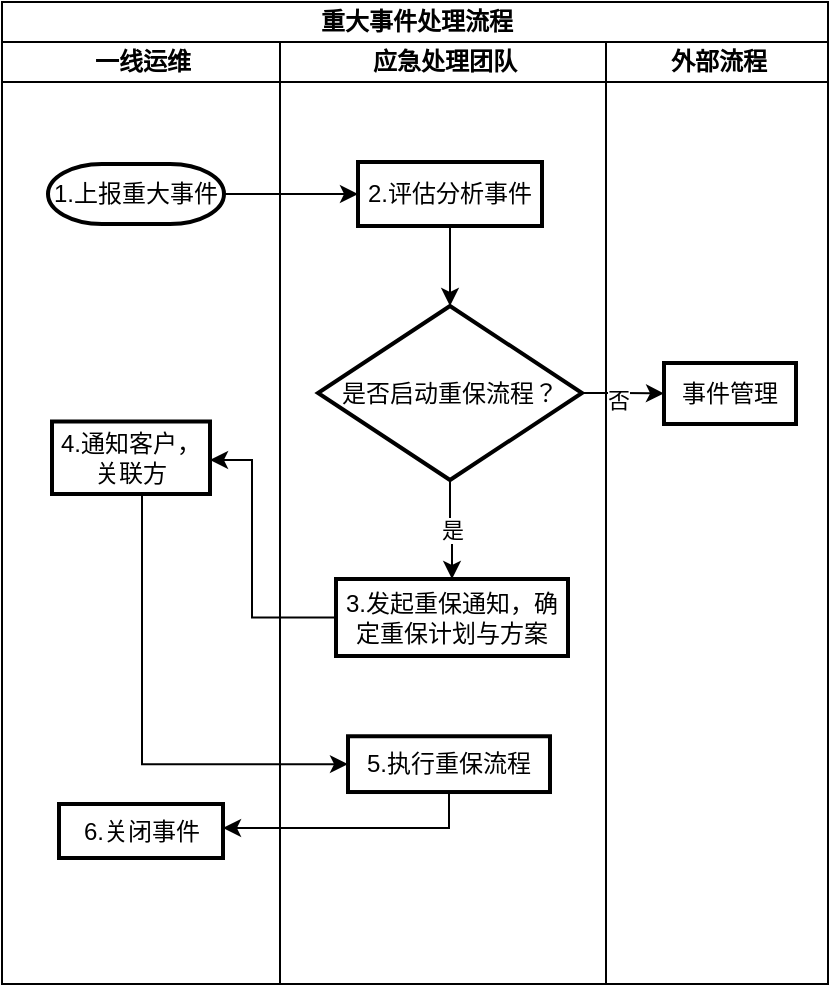 <mxfile version="21.6.8" type="github">
  <diagram name="第 1 页" id="BFa8TH5ItO02IadE21Wm">
    <mxGraphModel dx="971" dy="605" grid="0" gridSize="10" guides="1" tooltips="1" connect="1" arrows="1" fold="1" page="0" pageScale="1" pageWidth="827" pageHeight="1169" math="0" shadow="0">
      <root>
        <mxCell id="0" />
        <mxCell id="1" parent="0" />
        <mxCell id="cXwWaO3oJ8aVy1YwnYPj-1" value="重大事件处理流程" style="swimlane;childLayout=stackLayout;resizeParent=1;resizeParentMax=0;startSize=20;html=1;" vertex="1" parent="1">
          <mxGeometry x="233.0" y="74" width="413.0" height="491.0" as="geometry" />
        </mxCell>
        <mxCell id="cXwWaO3oJ8aVy1YwnYPj-3" value="一线运维" style="swimlane;startSize=20;html=1;" vertex="1" parent="cXwWaO3oJ8aVy1YwnYPj-1">
          <mxGeometry y="20" width="139" height="471.0" as="geometry" />
        </mxCell>
        <mxCell id="cXwWaO3oJ8aVy1YwnYPj-8" value="1.上报重大事件" style="strokeWidth=2;html=1;shape=mxgraph.flowchart.terminator;whiteSpace=wrap;" vertex="1" parent="cXwWaO3oJ8aVy1YwnYPj-3">
          <mxGeometry x="23.0" y="61" width="88" height="30" as="geometry" />
        </mxCell>
        <mxCell id="cXwWaO3oJ8aVy1YwnYPj-24" value="4.通知客户，关联方" style="whiteSpace=wrap;html=1;strokeWidth=2;" vertex="1" parent="cXwWaO3oJ8aVy1YwnYPj-3">
          <mxGeometry x="25" y="189.75" width="79" height="36.25" as="geometry" />
        </mxCell>
        <mxCell id="cXwWaO3oJ8aVy1YwnYPj-28" value="6.关闭事件" style="whiteSpace=wrap;html=1;strokeWidth=2;" vertex="1" parent="cXwWaO3oJ8aVy1YwnYPj-3">
          <mxGeometry x="28.5" y="381" width="82" height="27" as="geometry" />
        </mxCell>
        <mxCell id="cXwWaO3oJ8aVy1YwnYPj-4" value="应急处理团队" style="swimlane;startSize=20;html=1;" vertex="1" parent="cXwWaO3oJ8aVy1YwnYPj-1">
          <mxGeometry x="139" y="20" width="163.0" height="471.0" as="geometry" />
        </mxCell>
        <mxCell id="cXwWaO3oJ8aVy1YwnYPj-14" value="" style="edgeStyle=orthogonalEdgeStyle;rounded=0;orthogonalLoop=1;jettySize=auto;html=1;" edge="1" parent="cXwWaO3oJ8aVy1YwnYPj-4" source="cXwWaO3oJ8aVy1YwnYPj-11" target="cXwWaO3oJ8aVy1YwnYPj-13">
          <mxGeometry relative="1" as="geometry" />
        </mxCell>
        <mxCell id="cXwWaO3oJ8aVy1YwnYPj-11" value="2.评估分析事件" style="whiteSpace=wrap;html=1;strokeWidth=2;" vertex="1" parent="cXwWaO3oJ8aVy1YwnYPj-4">
          <mxGeometry x="39" y="60" width="92" height="32" as="geometry" />
        </mxCell>
        <mxCell id="cXwWaO3oJ8aVy1YwnYPj-23" value="是" style="edgeStyle=orthogonalEdgeStyle;rounded=0;orthogonalLoop=1;jettySize=auto;html=1;" edge="1" parent="cXwWaO3oJ8aVy1YwnYPj-4" source="cXwWaO3oJ8aVy1YwnYPj-13" target="cXwWaO3oJ8aVy1YwnYPj-22">
          <mxGeometry relative="1" as="geometry" />
        </mxCell>
        <mxCell id="cXwWaO3oJ8aVy1YwnYPj-13" value="是否启动重保流程？" style="rhombus;whiteSpace=wrap;html=1;strokeWidth=2;" vertex="1" parent="cXwWaO3oJ8aVy1YwnYPj-4">
          <mxGeometry x="19" y="132" width="132" height="87" as="geometry" />
        </mxCell>
        <mxCell id="cXwWaO3oJ8aVy1YwnYPj-22" value="3.发起重保通知，确定重保计划与方案" style="whiteSpace=wrap;html=1;strokeWidth=2;" vertex="1" parent="cXwWaO3oJ8aVy1YwnYPj-4">
          <mxGeometry x="28" y="268.5" width="116" height="38.5" as="geometry" />
        </mxCell>
        <mxCell id="cXwWaO3oJ8aVy1YwnYPj-26" value="5.执行重保流程" style="whiteSpace=wrap;html=1;strokeWidth=2;" vertex="1" parent="cXwWaO3oJ8aVy1YwnYPj-4">
          <mxGeometry x="34" y="347.13" width="101" height="27.88" as="geometry" />
        </mxCell>
        <mxCell id="cXwWaO3oJ8aVy1YwnYPj-15" value="外部流程" style="swimlane;startSize=20;html=1;" vertex="1" parent="cXwWaO3oJ8aVy1YwnYPj-1">
          <mxGeometry x="302.0" y="20" width="111" height="471.0" as="geometry" />
        </mxCell>
        <mxCell id="cXwWaO3oJ8aVy1YwnYPj-19" value="事件管理" style="whiteSpace=wrap;html=1;strokeWidth=2;" vertex="1" parent="cXwWaO3oJ8aVy1YwnYPj-15">
          <mxGeometry x="29" y="160.5" width="66" height="30.5" as="geometry" />
        </mxCell>
        <mxCell id="cXwWaO3oJ8aVy1YwnYPj-12" value="" style="edgeStyle=orthogonalEdgeStyle;rounded=0;orthogonalLoop=1;jettySize=auto;html=1;" edge="1" parent="cXwWaO3oJ8aVy1YwnYPj-1" source="cXwWaO3oJ8aVy1YwnYPj-8" target="cXwWaO3oJ8aVy1YwnYPj-11">
          <mxGeometry relative="1" as="geometry" />
        </mxCell>
        <mxCell id="cXwWaO3oJ8aVy1YwnYPj-20" value="" style="edgeStyle=orthogonalEdgeStyle;rounded=0;orthogonalLoop=1;jettySize=auto;html=1;" edge="1" parent="cXwWaO3oJ8aVy1YwnYPj-1" source="cXwWaO3oJ8aVy1YwnYPj-13" target="cXwWaO3oJ8aVy1YwnYPj-19">
          <mxGeometry relative="1" as="geometry" />
        </mxCell>
        <mxCell id="cXwWaO3oJ8aVy1YwnYPj-21" value="否" style="edgeLabel;html=1;align=center;verticalAlign=middle;resizable=0;points=[];" vertex="1" connectable="0" parent="cXwWaO3oJ8aVy1YwnYPj-20">
          <mxGeometry x="-0.14" y="-3" relative="1" as="geometry">
            <mxPoint as="offset" />
          </mxGeometry>
        </mxCell>
        <mxCell id="cXwWaO3oJ8aVy1YwnYPj-25" value="" style="edgeStyle=orthogonalEdgeStyle;rounded=0;orthogonalLoop=1;jettySize=auto;html=1;" edge="1" parent="cXwWaO3oJ8aVy1YwnYPj-1" source="cXwWaO3oJ8aVy1YwnYPj-22" target="cXwWaO3oJ8aVy1YwnYPj-24">
          <mxGeometry relative="1" as="geometry">
            <Array as="points">
              <mxPoint x="125" y="308" />
              <mxPoint x="125" y="229" />
            </Array>
          </mxGeometry>
        </mxCell>
        <mxCell id="cXwWaO3oJ8aVy1YwnYPj-29" value="" style="edgeStyle=orthogonalEdgeStyle;rounded=0;orthogonalLoop=1;jettySize=auto;html=1;" edge="1" parent="cXwWaO3oJ8aVy1YwnYPj-1" source="cXwWaO3oJ8aVy1YwnYPj-26" target="cXwWaO3oJ8aVy1YwnYPj-28">
          <mxGeometry relative="1" as="geometry">
            <Array as="points">
              <mxPoint x="223" y="413" />
              <mxPoint x="73" y="413" />
            </Array>
          </mxGeometry>
        </mxCell>
        <mxCell id="cXwWaO3oJ8aVy1YwnYPj-31" style="edgeStyle=orthogonalEdgeStyle;rounded=0;orthogonalLoop=1;jettySize=auto;html=1;entryX=0;entryY=0.5;entryDx=0;entryDy=0;" edge="1" parent="cXwWaO3oJ8aVy1YwnYPj-1" source="cXwWaO3oJ8aVy1YwnYPj-24" target="cXwWaO3oJ8aVy1YwnYPj-26">
          <mxGeometry relative="1" as="geometry">
            <Array as="points">
              <mxPoint x="70" y="381" />
            </Array>
          </mxGeometry>
        </mxCell>
      </root>
    </mxGraphModel>
  </diagram>
</mxfile>
